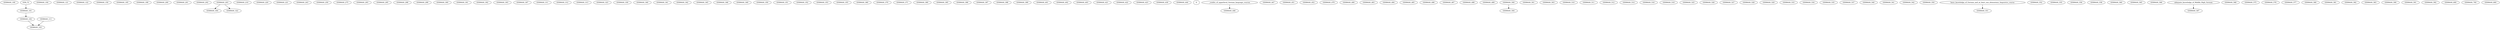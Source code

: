 digraph G {
    GERMAN_100;
    edge [color=black];
    GER_TL -> GERMAN_101;
    edge [color=black];
    GERMAN_101 -> GERMAN_102;
    edge [color=black];
    GERMAN_102 -> GERMAN_103;
    GERMAN_111 -> GERMAN_103;
    GERMAN_104;
    GERMAN_111;
    GERMAN_121;
    GERMAN_122;
    GERMAN_150;
    GERMAN_195;
    GERMAN_199;
    GERMAN_200;
    GERMAN_201;
    GERMAN_202;
    GERMAN_203;
    GERMAN_210;
    GERMAN_220;
    GERMAN_221;
    GERMAN_243;
    GERMAN_250;
    GERMAN_275;
    GERMAN_293;
    GERMAN_295;
    GERMAN_298;
    GERMAN_299;
    GERMAN_300;
    GERMAN_301;
    GERMAN_302;
    GERMAN_303;
    edge [color=black];
    GERMAN_203 -> GERMAN_304;
    GERMAN_307;
    GERMAN_311;
    GERMAN_312;
    GERMAN_313;
    edge [color=black];
    GERMAN_203 -> GERMAN_322;
    GERMAN_323;
    GERMAN_330;
    GERMAN_340;
    GERMAN_341;
    GERMAN_342;
    GERMAN_345;
    GERMAN_346;
    GERMAN_349;
    GERMAN_350;
    GERMAN_351;
    GERMAN_352;
    GERMAN_353;
    GERMAN_355;
    GERMAN_360;
    GERMAN_370;
    GERMAN_371;
    GERMAN_390;
    GERMAN_395;
    GERMAN_396;
    GERMAN_397;
    GERMAN_398;
    GERMAN_399;
    GERMAN_401;
    GERMAN_402;
    GERMAN_403;
    GERMAN_421;
    GERMAN_422;
    GERMAN_423;
    GERMAN_430;
    GERMAN_444;
    edge [color=black];
    6_credits_of_upperlevel_German_language_courses -> GERMAN_446;
    GERMAN_447;
    GERMAN_451;
    GERMAN_452;
    GERMAN_479;
    GERMAN_490;
    GERMAN_493;
    GERMAN_494;
    GERMAN_495;
    GERMAN_496;
    GERMAN_497;
    GERMAN_498;
    GERMAN_499;
    GERMAN_500;
    GERMAN_501;
    GERMAN_503;
    edge [color=black];
    GERMAN_500 -> GERMAN_504;
    GERMAN_510;
    GERMAN_511;
    GERMAN_512;
    GERMAN_514;
    GERMAN_516;
    GERMAN_518;
    GERMAN_525;
    GERMAN_526;
    GERMAN_527;
    GERMAN_528;
    GERMAN_529;
    GERMAN_533;
    GERMAN_534;
    GERMAN_535;
    GERMAN_537;
    GERMAN_540;
    GERMAN_541;
    GERMAN_542;
    GERMAN_550;
    edge [color=black];
    basic_knowledge_of_German_and_at_least_one_elementary_linguistics_course -> GERMAN_551;
    GERMAN_552;
    GERMAN_555;
    GERMAN_556;
    GERMAN_558;
    GERMAN_560;
    GERMAN_565;
    GERMAN_566;
    edge [color=black];
    adequate_knowledge_of_Middle_High_German -> GERMAN_567;
    GERMAN_568;
    GERMAN_575;
    GERMAN_576;
    GERMAN_577;
    GERMAN_580;
    GERMAN_581;
    GERMAN_582;
    GERMAN_583;
    GERMAN_590;
    GERMAN_591;
    GERMAN_592;
    GERMAN_600;
    GERMAN_700;
    GERMAN_800;
}
